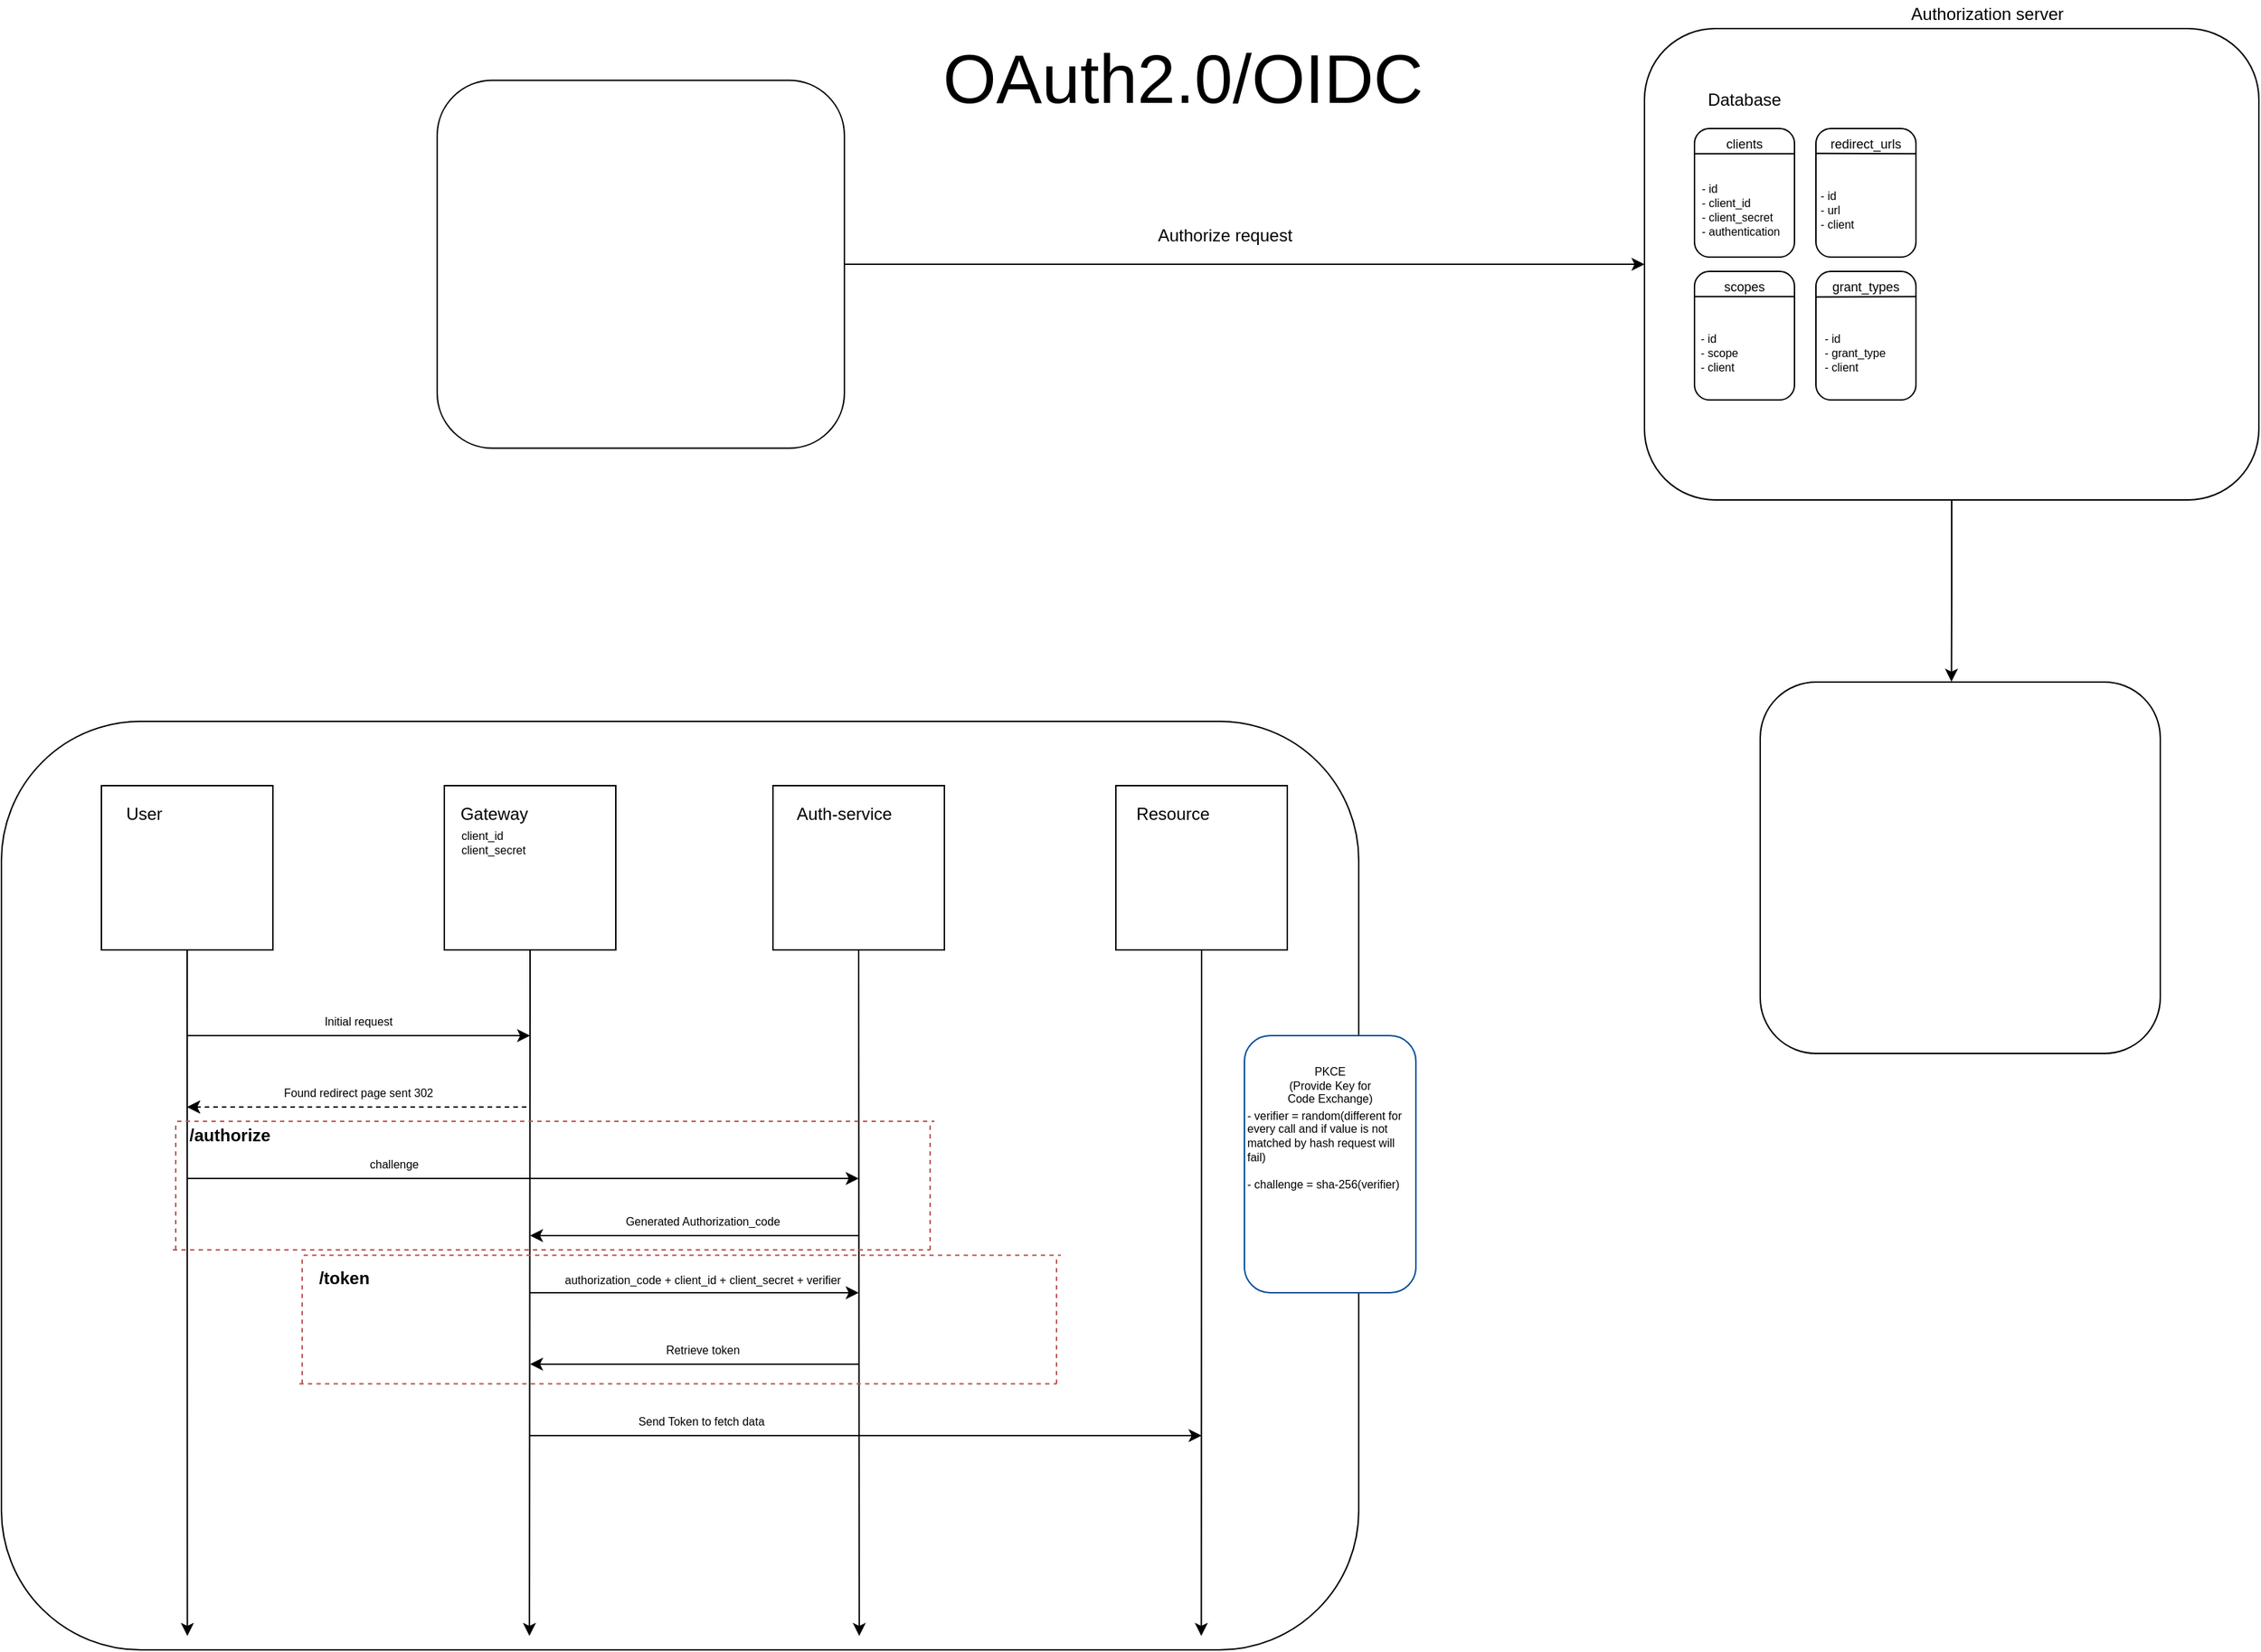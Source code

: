 <mxfile version="13.9.9" type="device"><diagram id="DyLhe68n9AjenQyb8ABj" name="Page-1"><mxGraphModel dx="982" dy="559" grid="1" gridSize="10" guides="1" tooltips="1" connect="1" arrows="1" fold="1" page="1" pageScale="1" pageWidth="1654" pageHeight="1169" math="0" shadow="0"><root><mxCell id="0"/><mxCell id="1" parent="0"/><mxCell id="WuzixRDtOp59f4e4jG-o-1" value="&lt;font style=&quot;font-size: 48px&quot;&gt;OAuth2.0/OIDC&lt;/font&gt;" style="text;html=1;strokeColor=none;fillColor=none;align=center;verticalAlign=middle;whiteSpace=wrap;rounded=0;" parent="1" vertex="1"><mxGeometry x="807" y="50" width="40" height="20" as="geometry"/></mxCell><mxCell id="WuzixRDtOp59f4e4jG-o-26" style="edgeStyle=orthogonalEdgeStyle;rounded=0;orthogonalLoop=1;jettySize=auto;html=1;" parent="1" source="WuzixRDtOp59f4e4jG-o-3" target="WuzixRDtOp59f4e4jG-o-6" edge="1"><mxGeometry relative="1" as="geometry"/></mxCell><mxCell id="WuzixRDtOp59f4e4jG-o-3" value="" style="rounded=1;whiteSpace=wrap;html=1;" parent="1" vertex="1"><mxGeometry x="305" y="61.25" width="285" height="257.5" as="geometry"/></mxCell><mxCell id="WuzixRDtOp59f4e4jG-o-28" style="edgeStyle=orthogonalEdgeStyle;rounded=0;orthogonalLoop=1;jettySize=auto;html=1;entryX=0.478;entryY=-0.001;entryDx=0;entryDy=0;entryPerimeter=0;" parent="1" source="WuzixRDtOp59f4e4jG-o-6" target="WuzixRDtOp59f4e4jG-o-7" edge="1"><mxGeometry relative="1" as="geometry"/></mxCell><mxCell id="WuzixRDtOp59f4e4jG-o-6" value="" style="rounded=1;whiteSpace=wrap;html=1;" parent="1" vertex="1"><mxGeometry x="1150" y="25" width="430" height="330" as="geometry"/></mxCell><mxCell id="WuzixRDtOp59f4e4jG-o-7" value="" style="rounded=1;whiteSpace=wrap;html=1;" parent="1" vertex="1"><mxGeometry x="1231" y="482.5" width="280" height="260" as="geometry"/></mxCell><mxCell id="WuzixRDtOp59f4e4jG-o-8" value="Authorization server" style="text;html=1;strokeColor=none;fillColor=none;align=center;verticalAlign=middle;whiteSpace=wrap;rounded=0;" parent="1" vertex="1"><mxGeometry x="1290" y="5" width="200" height="20" as="geometry"/></mxCell><mxCell id="WuzixRDtOp59f4e4jG-o-9" value="Database" style="text;html=1;strokeColor=none;fillColor=none;align=center;verticalAlign=middle;whiteSpace=wrap;rounded=0;" parent="1" vertex="1"><mxGeometry x="1200" y="65" width="40" height="20" as="geometry"/></mxCell><mxCell id="WuzixRDtOp59f4e4jG-o-10" value="" style="rounded=1;whiteSpace=wrap;html=1;" parent="1" vertex="1"><mxGeometry x="1185" y="95" width="70" height="90" as="geometry"/></mxCell><mxCell id="WuzixRDtOp59f4e4jG-o-11" value="&lt;font style=&quot;font-size: 9px&quot;&gt;clients&lt;/font&gt;" style="text;html=1;strokeColor=none;fillColor=none;align=center;verticalAlign=middle;whiteSpace=wrap;rounded=0;" parent="1" vertex="1"><mxGeometry x="1200" y="95" width="40" height="20" as="geometry"/></mxCell><mxCell id="WuzixRDtOp59f4e4jG-o-12" value="&lt;div style=&quot;text-align: left&quot;&gt;&lt;span style=&quot;font-size: 8px&quot;&gt;- id&lt;/span&gt;&lt;/div&gt;&lt;span style=&quot;font-size: 8px&quot;&gt;&lt;div style=&quot;text-align: left&quot;&gt;&lt;span&gt;- client_id&lt;/span&gt;&lt;/div&gt;&lt;div style=&quot;text-align: left&quot;&gt;&lt;span&gt;- client_secret&lt;/span&gt;&lt;/div&gt;&lt;div style=&quot;text-align: left&quot;&gt;&lt;span&gt;- authentication&lt;/span&gt;&lt;/div&gt;&lt;/span&gt;" style="text;html=1;strokeColor=none;fillColor=none;align=center;verticalAlign=middle;whiteSpace=wrap;rounded=0;" parent="1" vertex="1"><mxGeometry x="1185" y="115" width="65" height="70" as="geometry"/></mxCell><mxCell id="WuzixRDtOp59f4e4jG-o-13" value="" style="endArrow=none;html=1;entryX=0.997;entryY=0.196;entryDx=0;entryDy=0;entryPerimeter=0;exitX=0.001;exitY=0.196;exitDx=0;exitDy=0;exitPerimeter=0;" parent="1" source="WuzixRDtOp59f4e4jG-o-10" target="WuzixRDtOp59f4e4jG-o-10" edge="1"><mxGeometry width="50" height="50" relative="1" as="geometry"><mxPoint x="1190" y="165" as="sourcePoint"/><mxPoint x="1240" y="115" as="targetPoint"/></mxGeometry></mxCell><mxCell id="WuzixRDtOp59f4e4jG-o-14" value="" style="rounded=1;whiteSpace=wrap;html=1;" parent="1" vertex="1"><mxGeometry x="1270" y="95" width="70" height="90" as="geometry"/></mxCell><mxCell id="WuzixRDtOp59f4e4jG-o-15" value="&lt;font style=&quot;font-size: 9px&quot;&gt;redirect_urls&lt;/font&gt;" style="text;html=1;strokeColor=none;fillColor=none;align=center;verticalAlign=middle;whiteSpace=wrap;rounded=0;" parent="1" vertex="1"><mxGeometry x="1285" y="95" width="40" height="20" as="geometry"/></mxCell><mxCell id="WuzixRDtOp59f4e4jG-o-16" value="&lt;div style=&quot;text-align: left&quot;&gt;&lt;span style=&quot;font-size: 8px&quot;&gt;- id&lt;/span&gt;&lt;/div&gt;&lt;span style=&quot;font-size: 8px&quot;&gt;&lt;div style=&quot;text-align: left&quot;&gt;&lt;span&gt;- url&lt;/span&gt;&lt;/div&gt;&lt;div style=&quot;text-align: left&quot;&gt;&lt;span&gt;- client&lt;/span&gt;&lt;/div&gt;&lt;div style=&quot;text-align: left&quot;&gt;&lt;br&gt;&lt;/div&gt;&lt;/span&gt;" style="text;html=1;strokeColor=none;fillColor=none;align=center;verticalAlign=middle;whiteSpace=wrap;rounded=0;" parent="1" vertex="1"><mxGeometry x="1270" y="125" width="30" height="60" as="geometry"/></mxCell><mxCell id="WuzixRDtOp59f4e4jG-o-17" value="" style="endArrow=none;html=1;entryX=0.997;entryY=0.196;entryDx=0;entryDy=0;entryPerimeter=0;exitX=0.005;exitY=0.193;exitDx=0;exitDy=0;exitPerimeter=0;" parent="1" source="WuzixRDtOp59f4e4jG-o-14" target="WuzixRDtOp59f4e4jG-o-14" edge="1"><mxGeometry width="50" height="50" relative="1" as="geometry"><mxPoint x="1275" y="165" as="sourcePoint"/><mxPoint x="1325" y="115" as="targetPoint"/></mxGeometry></mxCell><mxCell id="WuzixRDtOp59f4e4jG-o-18" value="" style="rounded=1;whiteSpace=wrap;html=1;" parent="1" vertex="1"><mxGeometry x="1185" y="195" width="70" height="90" as="geometry"/></mxCell><mxCell id="WuzixRDtOp59f4e4jG-o-19" value="&lt;font style=&quot;font-size: 9px&quot;&gt;scopes&lt;/font&gt;" style="text;html=1;strokeColor=none;fillColor=none;align=center;verticalAlign=middle;whiteSpace=wrap;rounded=0;" parent="1" vertex="1"><mxGeometry x="1200" y="195" width="40" height="20" as="geometry"/></mxCell><mxCell id="WuzixRDtOp59f4e4jG-o-20" value="&lt;div style=&quot;text-align: left&quot;&gt;&lt;span style=&quot;font-size: 8px&quot;&gt;- id&lt;/span&gt;&lt;/div&gt;&lt;span style=&quot;font-size: 8px&quot;&gt;&lt;div style=&quot;text-align: left&quot;&gt;&lt;span&gt;- scope&lt;/span&gt;&lt;/div&gt;&lt;div style=&quot;text-align: left&quot;&gt;&lt;span&gt;- client&lt;/span&gt;&lt;/div&gt;&lt;/span&gt;" style="text;html=1;strokeColor=none;fillColor=none;align=center;verticalAlign=middle;whiteSpace=wrap;rounded=0;" parent="1" vertex="1"><mxGeometry x="1185" y="225" width="35" height="50" as="geometry"/></mxCell><mxCell id="WuzixRDtOp59f4e4jG-o-21" value="" style="endArrow=none;html=1;entryX=0.997;entryY=0.196;entryDx=0;entryDy=0;entryPerimeter=0;exitX=0;exitY=0.196;exitDx=0;exitDy=0;exitPerimeter=0;" parent="1" source="WuzixRDtOp59f4e4jG-o-18" target="WuzixRDtOp59f4e4jG-o-18" edge="1"><mxGeometry width="50" height="50" relative="1" as="geometry"><mxPoint x="1190" y="265" as="sourcePoint"/><mxPoint x="1240" y="215" as="targetPoint"/></mxGeometry></mxCell><mxCell id="WuzixRDtOp59f4e4jG-o-22" value="" style="rounded=1;whiteSpace=wrap;html=1;" parent="1" vertex="1"><mxGeometry x="1270" y="195" width="70" height="90" as="geometry"/></mxCell><mxCell id="WuzixRDtOp59f4e4jG-o-23" value="&lt;font style=&quot;font-size: 9px&quot;&gt;grant_types&lt;/font&gt;" style="text;html=1;strokeColor=none;fillColor=none;align=center;verticalAlign=middle;whiteSpace=wrap;rounded=0;" parent="1" vertex="1"><mxGeometry x="1285" y="195" width="40" height="20" as="geometry"/></mxCell><mxCell id="WuzixRDtOp59f4e4jG-o-24" value="&lt;div style=&quot;text-align: left&quot;&gt;&lt;span style=&quot;font-size: 8px&quot;&gt;- id&lt;/span&gt;&lt;/div&gt;&lt;span style=&quot;font-size: 8px&quot;&gt;&lt;div style=&quot;text-align: left&quot;&gt;&lt;span&gt;- grant_type&lt;/span&gt;&lt;/div&gt;&lt;div style=&quot;text-align: left&quot;&gt;&lt;span&gt;- client&lt;/span&gt;&lt;/div&gt;&lt;div style=&quot;text-align: left&quot;&gt;&lt;br&gt;&lt;/div&gt;&lt;/span&gt;" style="text;html=1;strokeColor=none;fillColor=none;align=center;verticalAlign=middle;whiteSpace=wrap;rounded=0;" parent="1" vertex="1"><mxGeometry x="1270" y="225" width="55" height="60" as="geometry"/></mxCell><mxCell id="WuzixRDtOp59f4e4jG-o-25" value="" style="endArrow=none;html=1;entryX=0.997;entryY=0.196;entryDx=0;entryDy=0;entryPerimeter=0;exitX=-0.006;exitY=0.199;exitDx=0;exitDy=0;exitPerimeter=0;" parent="1" source="WuzixRDtOp59f4e4jG-o-22" target="WuzixRDtOp59f4e4jG-o-22" edge="1"><mxGeometry width="50" height="50" relative="1" as="geometry"><mxPoint x="1275" y="265" as="sourcePoint"/><mxPoint x="1325" y="215" as="targetPoint"/></mxGeometry></mxCell><mxCell id="WuzixRDtOp59f4e4jG-o-27" value="Authorize request" style="text;html=1;strokeColor=none;fillColor=none;align=center;verticalAlign=middle;whiteSpace=wrap;rounded=0;" parent="1" vertex="1"><mxGeometry x="790" y="160" width="133" height="20" as="geometry"/></mxCell><mxCell id="IGSOeIrNZ-qYOZpey7KI-2" value="" style="rounded=1;whiteSpace=wrap;html=1;" parent="1" vertex="1"><mxGeometry y="510" width="950" height="650" as="geometry"/></mxCell><mxCell id="IGSOeIrNZ-qYOZpey7KI-8" style="edgeStyle=orthogonalEdgeStyle;rounded=0;orthogonalLoop=1;jettySize=auto;html=1;entryX=0.137;entryY=0.985;entryDx=0;entryDy=0;entryPerimeter=0;" parent="1" source="IGSOeIrNZ-qYOZpey7KI-3" target="IGSOeIrNZ-qYOZpey7KI-2" edge="1"><mxGeometry relative="1" as="geometry"/></mxCell><mxCell id="IGSOeIrNZ-qYOZpey7KI-3" value="" style="rounded=0;whiteSpace=wrap;html=1;" parent="1" vertex="1"><mxGeometry x="70" y="555" width="120" height="115" as="geometry"/></mxCell><mxCell id="IGSOeIrNZ-qYOZpey7KI-11" style="edgeStyle=orthogonalEdgeStyle;rounded=0;orthogonalLoop=1;jettySize=auto;html=1;entryX=0.389;entryY=0.985;entryDx=0;entryDy=0;entryPerimeter=0;" parent="1" source="IGSOeIrNZ-qYOZpey7KI-4" target="IGSOeIrNZ-qYOZpey7KI-2" edge="1"><mxGeometry relative="1" as="geometry"/></mxCell><mxCell id="IGSOeIrNZ-qYOZpey7KI-4" value="" style="rounded=0;whiteSpace=wrap;html=1;" parent="1" vertex="1"><mxGeometry x="310" y="555" width="120" height="115" as="geometry"/></mxCell><mxCell id="IGSOeIrNZ-qYOZpey7KI-10" style="edgeStyle=orthogonalEdgeStyle;rounded=0;orthogonalLoop=1;jettySize=auto;html=1;entryX=0.632;entryY=0.985;entryDx=0;entryDy=0;entryPerimeter=0;" parent="1" source="IGSOeIrNZ-qYOZpey7KI-5" target="IGSOeIrNZ-qYOZpey7KI-2" edge="1"><mxGeometry relative="1" as="geometry"/></mxCell><mxCell id="IGSOeIrNZ-qYOZpey7KI-5" value="" style="rounded=0;whiteSpace=wrap;html=1;" parent="1" vertex="1"><mxGeometry x="540" y="555" width="120" height="115" as="geometry"/></mxCell><mxCell id="IGSOeIrNZ-qYOZpey7KI-12" style="edgeStyle=orthogonalEdgeStyle;rounded=0;orthogonalLoop=1;jettySize=auto;html=1;entryX=0.884;entryY=0.985;entryDx=0;entryDy=0;entryPerimeter=0;" parent="1" source="IGSOeIrNZ-qYOZpey7KI-6" target="IGSOeIrNZ-qYOZpey7KI-2" edge="1"><mxGeometry relative="1" as="geometry"/></mxCell><mxCell id="IGSOeIrNZ-qYOZpey7KI-6" value="" style="rounded=0;whiteSpace=wrap;html=1;" parent="1" vertex="1"><mxGeometry x="780" y="555" width="120" height="115" as="geometry"/></mxCell><mxCell id="IGSOeIrNZ-qYOZpey7KI-13" value="User" style="text;html=1;strokeColor=none;fillColor=none;align=center;verticalAlign=middle;whiteSpace=wrap;rounded=0;" parent="1" vertex="1"><mxGeometry x="80" y="565" width="40" height="20" as="geometry"/></mxCell><mxCell id="IGSOeIrNZ-qYOZpey7KI-14" value="Gateway" style="text;html=1;strokeColor=none;fillColor=none;align=center;verticalAlign=middle;whiteSpace=wrap;rounded=0;" parent="1" vertex="1"><mxGeometry x="320" y="565" width="50" height="20" as="geometry"/></mxCell><mxCell id="IGSOeIrNZ-qYOZpey7KI-15" value="Auth-service" style="text;html=1;strokeColor=none;fillColor=none;align=center;verticalAlign=middle;whiteSpace=wrap;rounded=0;" parent="1" vertex="1"><mxGeometry x="550" y="565" width="80" height="20" as="geometry"/></mxCell><mxCell id="IGSOeIrNZ-qYOZpey7KI-16" value="Resource" style="text;html=1;strokeColor=none;fillColor=none;align=center;verticalAlign=middle;whiteSpace=wrap;rounded=0;" parent="1" vertex="1"><mxGeometry x="800" y="565" width="40" height="20" as="geometry"/></mxCell><mxCell id="IGSOeIrNZ-qYOZpey7KI-18" value="" style="endArrow=classic;html=1;endFill=1;" parent="1" edge="1"><mxGeometry width="50" height="50" relative="1" as="geometry"><mxPoint x="130" y="730" as="sourcePoint"/><mxPoint x="370" y="730" as="targetPoint"/></mxGeometry></mxCell><mxCell id="IGSOeIrNZ-qYOZpey7KI-19" value="Initial request" style="text;html=1;strokeColor=none;fillColor=none;align=center;verticalAlign=middle;whiteSpace=wrap;rounded=0;fontSize=8;" parent="1" vertex="1"><mxGeometry x="150" y="710" width="200" height="20" as="geometry"/></mxCell><mxCell id="IGSOeIrNZ-qYOZpey7KI-20" value="" style="endArrow=none;html=1;dashed=1;startArrow=classic;startFill=1;" parent="1" edge="1"><mxGeometry width="50" height="50" relative="1" as="geometry"><mxPoint x="130" y="780" as="sourcePoint"/><mxPoint x="370" y="780" as="targetPoint"/></mxGeometry></mxCell><mxCell id="IGSOeIrNZ-qYOZpey7KI-21" value="Found redirect page sent 302" style="text;html=1;strokeColor=none;fillColor=none;align=center;verticalAlign=middle;whiteSpace=wrap;rounded=0;fontSize=8;" parent="1" vertex="1"><mxGeometry x="150" y="760" width="200" height="20" as="geometry"/></mxCell><mxCell id="IGSOeIrNZ-qYOZpey7KI-24" value="" style="endArrow=classic;html=1;endFill=1;" parent="1" edge="1"><mxGeometry width="50" height="50" relative="1" as="geometry"><mxPoint x="130" y="830" as="sourcePoint"/><mxPoint x="600" y="830" as="targetPoint"/></mxGeometry></mxCell><mxCell id="IGSOeIrNZ-qYOZpey7KI-25" value="challenge" style="text;html=1;strokeColor=none;fillColor=none;align=center;verticalAlign=middle;whiteSpace=wrap;rounded=0;fontSize=8;" parent="1" vertex="1"><mxGeometry x="220" y="810" width="110" height="20" as="geometry"/></mxCell><mxCell id="IGSOeIrNZ-qYOZpey7KI-26" value="" style="endArrow=none;html=1;dashed=1;startArrow=classic;startFill=1;" parent="1" edge="1"><mxGeometry width="50" height="50" relative="1" as="geometry"><mxPoint x="130" y="780" as="sourcePoint"/><mxPoint x="370" y="780" as="targetPoint"/></mxGeometry></mxCell><mxCell id="IGSOeIrNZ-qYOZpey7KI-27" value="Generated Authorization_code" style="text;html=1;strokeColor=none;fillColor=none;align=center;verticalAlign=middle;whiteSpace=wrap;rounded=0;fontSize=8;" parent="1" vertex="1"><mxGeometry x="391" y="850" width="200" height="20" as="geometry"/></mxCell><mxCell id="IGSOeIrNZ-qYOZpey7KI-28" value="" style="endArrow=none;html=1;startArrow=classic;startFill=1;" parent="1" edge="1"><mxGeometry width="50" height="50" relative="1" as="geometry"><mxPoint x="370" y="870" as="sourcePoint"/><mxPoint x="600" y="870" as="targetPoint"/></mxGeometry></mxCell><mxCell id="IGSOeIrNZ-qYOZpey7KI-29" value="" style="endArrow=classic;html=1;endFill=1;" parent="1" edge="1"><mxGeometry width="50" height="50" relative="1" as="geometry"><mxPoint x="370" y="910" as="sourcePoint"/><mxPoint x="600" y="910" as="targetPoint"/></mxGeometry></mxCell><mxCell id="IGSOeIrNZ-qYOZpey7KI-30" value="&lt;font style=&quot;font-size: 8px&quot;&gt;authorization_code + client_id + client_secret + verifier&lt;/font&gt;" style="text;html=1;strokeColor=none;fillColor=none;align=center;verticalAlign=middle;whiteSpace=wrap;rounded=0;" parent="1" vertex="1"><mxGeometry x="391" y="890" width="200" height="20" as="geometry"/></mxCell><mxCell id="IGSOeIrNZ-qYOZpey7KI-31" value="Retrieve token" style="text;html=1;strokeColor=none;fillColor=none;align=center;verticalAlign=middle;whiteSpace=wrap;rounded=0;fontSize=8;" parent="1" vertex="1"><mxGeometry x="391" y="940" width="200" height="20" as="geometry"/></mxCell><mxCell id="IGSOeIrNZ-qYOZpey7KI-32" value="" style="endArrow=none;html=1;startArrow=classic;startFill=1;" parent="1" edge="1"><mxGeometry width="50" height="50" relative="1" as="geometry"><mxPoint x="370" y="960" as="sourcePoint"/><mxPoint x="600" y="960" as="targetPoint"/></mxGeometry></mxCell><mxCell id="IGSOeIrNZ-qYOZpey7KI-35" value="" style="endArrow=classic;html=1;endFill=1;" parent="1" edge="1"><mxGeometry width="50" height="50" relative="1" as="geometry"><mxPoint x="370" y="1010" as="sourcePoint"/><mxPoint x="840" y="1010" as="targetPoint"/></mxGeometry></mxCell><mxCell id="IGSOeIrNZ-qYOZpey7KI-36" value="Send Token to fetch data" style="text;html=1;strokeColor=none;fillColor=none;align=center;verticalAlign=middle;whiteSpace=wrap;rounded=0;fontSize=8;" parent="1" vertex="1"><mxGeometry x="390" y="990" width="200" height="20" as="geometry"/></mxCell><mxCell id="IGSOeIrNZ-qYOZpey7KI-38" value="" style="endArrow=none;dashed=1;html=1;fillColor=#f8cecc;strokeColor=#B85450;" parent="1" edge="1"><mxGeometry width="50" height="50" relative="1" as="geometry"><mxPoint x="123" y="790" as="sourcePoint"/><mxPoint x="653" y="790" as="targetPoint"/></mxGeometry></mxCell><mxCell id="IGSOeIrNZ-qYOZpey7KI-40" value="" style="endArrow=none;dashed=1;html=1;fillColor=#f8cecc;strokeColor=#B85450;" parent="1" edge="1"><mxGeometry width="50" height="50" relative="1" as="geometry"><mxPoint x="122" y="880" as="sourcePoint"/><mxPoint x="122" y="790" as="targetPoint"/></mxGeometry></mxCell><mxCell id="IGSOeIrNZ-qYOZpey7KI-41" value="" style="endArrow=none;dashed=1;html=1;fillColor=#f8cecc;strokeColor=#B85450;" parent="1" edge="1"><mxGeometry width="50" height="50" relative="1" as="geometry"><mxPoint x="120" y="880" as="sourcePoint"/><mxPoint x="650" y="880" as="targetPoint"/></mxGeometry></mxCell><mxCell id="IGSOeIrNZ-qYOZpey7KI-42" value="" style="endArrow=none;dashed=1;html=1;fillColor=#f8cecc;strokeColor=#B85450;" parent="1" edge="1"><mxGeometry width="50" height="50" relative="1" as="geometry"><mxPoint x="650" y="880" as="sourcePoint"/><mxPoint x="650" y="790" as="targetPoint"/></mxGeometry></mxCell><mxCell id="IGSOeIrNZ-qYOZpey7KI-43" value="" style="endArrow=none;dashed=1;html=1;fillColor=#f8cecc;strokeColor=#B85450;" parent="1" edge="1"><mxGeometry width="50" height="50" relative="1" as="geometry"><mxPoint x="211.5" y="883.71" as="sourcePoint"/><mxPoint x="741.5" y="883.71" as="targetPoint"/></mxGeometry></mxCell><mxCell id="IGSOeIrNZ-qYOZpey7KI-44" value="" style="endArrow=none;dashed=1;html=1;fillColor=#f8cecc;strokeColor=#B85450;" parent="1" edge="1"><mxGeometry width="50" height="50" relative="1" as="geometry"><mxPoint x="210.5" y="973.71" as="sourcePoint"/><mxPoint x="210.5" y="883.71" as="targetPoint"/></mxGeometry></mxCell><mxCell id="IGSOeIrNZ-qYOZpey7KI-45" value="" style="endArrow=none;dashed=1;html=1;fillColor=#f8cecc;strokeColor=#B85450;" parent="1" edge="1"><mxGeometry width="50" height="50" relative="1" as="geometry"><mxPoint x="208.5" y="973.71" as="sourcePoint"/><mxPoint x="738.5" y="973.71" as="targetPoint"/></mxGeometry></mxCell><mxCell id="IGSOeIrNZ-qYOZpey7KI-46" value="" style="endArrow=none;dashed=1;html=1;fillColor=#f8cecc;strokeColor=#B85450;" parent="1" edge="1"><mxGeometry width="50" height="50" relative="1" as="geometry"><mxPoint x="738.5" y="973.71" as="sourcePoint"/><mxPoint x="738.5" y="883.71" as="targetPoint"/></mxGeometry></mxCell><mxCell id="IGSOeIrNZ-qYOZpey7KI-47" value="&lt;b&gt;/authorize&lt;/b&gt;" style="text;html=1;strokeColor=none;fillColor=none;align=center;verticalAlign=middle;whiteSpace=wrap;rounded=0;" parent="1" vertex="1"><mxGeometry x="140" y="790" width="40" height="20" as="geometry"/></mxCell><mxCell id="IGSOeIrNZ-qYOZpey7KI-48" value="&lt;b&gt;/token&lt;/b&gt;" style="text;html=1;strokeColor=none;fillColor=none;align=center;verticalAlign=middle;whiteSpace=wrap;rounded=0;" parent="1" vertex="1"><mxGeometry x="220" y="890" width="40" height="20" as="geometry"/></mxCell><mxCell id="IGSOeIrNZ-qYOZpey7KI-49" value="client_id&lt;br&gt;client_secret" style="text;html=1;strokeColor=none;fillColor=none;align=left;verticalAlign=middle;whiteSpace=wrap;rounded=0;fontSize=8;" parent="1" vertex="1"><mxGeometry x="320" y="585" width="80" height="20" as="geometry"/></mxCell><mxCell id="IGSOeIrNZ-qYOZpey7KI-50" value="" style="rounded=1;whiteSpace=wrap;html=1;fontSize=8;strokeColor=#004C99;" parent="1" vertex="1"><mxGeometry x="870" y="730" width="120" height="180" as="geometry"/></mxCell><mxCell id="IGSOeIrNZ-qYOZpey7KI-51" value="PKCE&lt;br&gt;(Provide Key for Code Exchange)" style="text;html=1;strokeColor=none;fillColor=none;align=center;verticalAlign=middle;whiteSpace=wrap;rounded=0;fontSize=8;" parent="1" vertex="1"><mxGeometry x="890" y="750" width="80" height="30" as="geometry"/></mxCell><mxCell id="IGSOeIrNZ-qYOZpey7KI-52" value="- verifier = random(different for every call and if value is not matched by hash request will fail)&lt;br&gt;&lt;br&gt;&lt;div&gt;&lt;span&gt;- challenge = sha-256(verifier)&lt;/span&gt;&lt;/div&gt;" style="text;html=1;strokeColor=none;fillColor=none;align=left;verticalAlign=middle;whiteSpace=wrap;rounded=0;fontSize=8;" parent="1" vertex="1"><mxGeometry x="870" y="780" width="120" height="60" as="geometry"/></mxCell></root></mxGraphModel></diagram></mxfile>